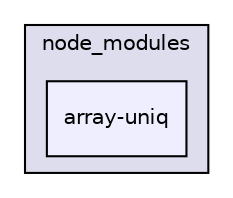 digraph "gulp-src/node_modules/gulp-html-to-json/node_modules/gulp-util/node_modules/array-uniq" {
  compound=true
  node [ fontsize="10", fontname="Helvetica"];
  edge [ labelfontsize="10", labelfontname="Helvetica"];
  subgraph clusterdir_5590900bf34d85499364ffac468dd3f6 {
    graph [ bgcolor="#ddddee", pencolor="black", label="node_modules" fontname="Helvetica", fontsize="10", URL="dir_5590900bf34d85499364ffac468dd3f6.html"]
  dir_1223178b3e56520733331131bdec8a96 [shape=box, label="array-uniq", style="filled", fillcolor="#eeeeff", pencolor="black", URL="dir_1223178b3e56520733331131bdec8a96.html"];
  }
}
